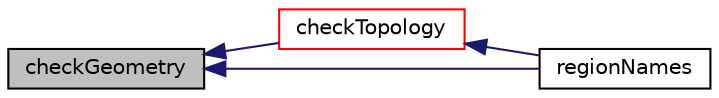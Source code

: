 digraph "checkGeometry"
{
  bgcolor="transparent";
  edge [fontname="Helvetica",fontsize="10",labelfontname="Helvetica",labelfontsize="10"];
  node [fontname="Helvetica",fontsize="10",shape=record];
  rankdir="LR";
  Node1 [label="checkGeometry",height=0.2,width=0.4,color="black", fillcolor="grey75", style="filled", fontcolor="black"];
  Node1 -> Node2 [dir="back",color="midnightblue",fontsize="10",style="solid",fontname="Helvetica"];
  Node2 [label="checkTopology",height=0.2,width=0.4,color="red",URL="$a02328.html#ab40c6c626c5411dec6b14236e30f3478",tooltip="All topological checks. Return number of failed checks. "];
  Node2 -> Node3 [dir="back",color="midnightblue",fontsize="10",style="solid",fontname="Helvetica"];
  Node3 [label="regionNames",height=0.2,width=0.4,color="black",URL="$a02328.html#a0dc1c3a7eab469ca542770f4dce82bee"];
  Node1 -> Node3 [dir="back",color="midnightblue",fontsize="10",style="solid",fontname="Helvetica"];
}
